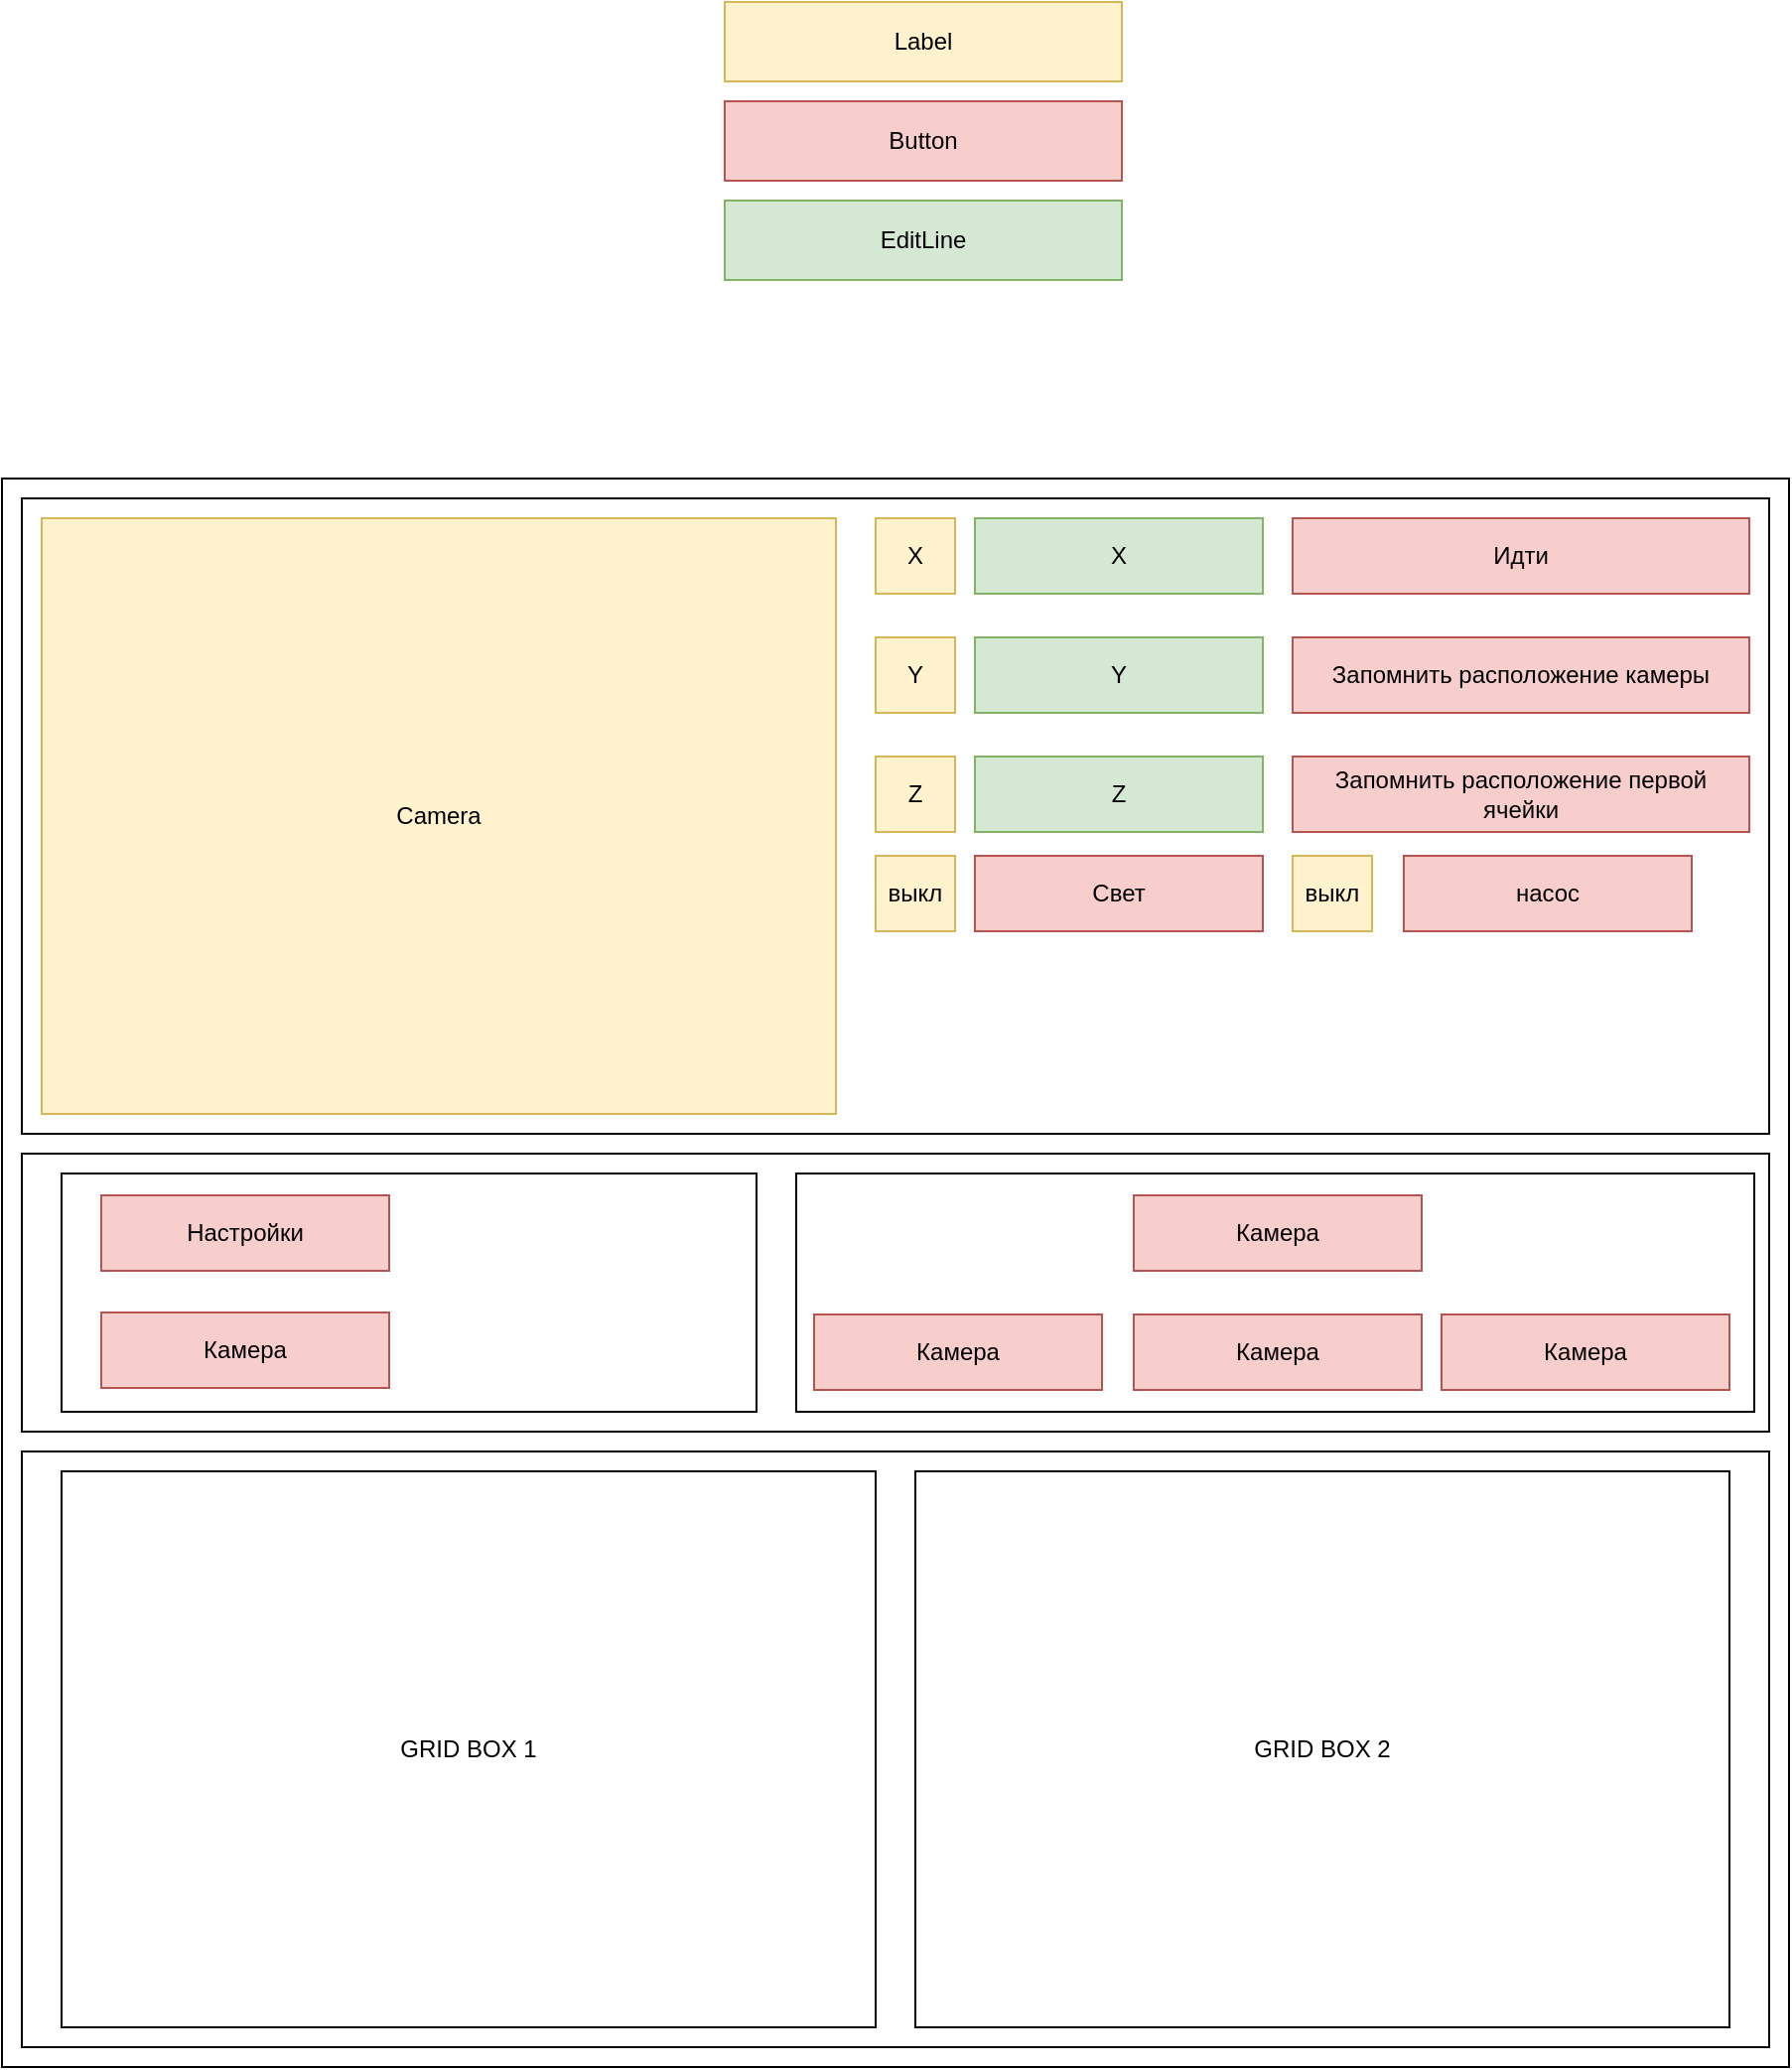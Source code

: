 <mxfile version="21.7.5" type="device">
  <diagram name="Страница — 1" id="e6S9M1SVRDEk9HZY0nd2">
    <mxGraphModel dx="1488" dy="1062" grid="1" gridSize="10" guides="1" tooltips="1" connect="1" arrows="1" fold="1" page="0" pageScale="1" pageWidth="827" pageHeight="1169" math="0" shadow="0">
      <root>
        <mxCell id="0" />
        <mxCell id="1" parent="0" />
        <mxCell id="U4VAubOe-vrRN7NHzxHv-2" value="" style="rounded=0;whiteSpace=wrap;html=1;" parent="1" vertex="1">
          <mxGeometry y="220" width="900" height="800" as="geometry" />
        </mxCell>
        <mxCell id="U4VAubOe-vrRN7NHzxHv-28" value="" style="rounded=0;whiteSpace=wrap;html=1;" parent="1" vertex="1">
          <mxGeometry x="10" y="230" width="880" height="320" as="geometry" />
        </mxCell>
        <mxCell id="U4VAubOe-vrRN7NHzxHv-3" value="Camera" style="rounded=0;whiteSpace=wrap;html=1;fillColor=#fff2cc;strokeColor=#d6b656;" parent="1" vertex="1">
          <mxGeometry x="20" y="240" width="400" height="300" as="geometry" />
        </mxCell>
        <mxCell id="U4VAubOe-vrRN7NHzxHv-4" value="X" style="rounded=0;whiteSpace=wrap;html=1;fillColor=#fff2cc;strokeColor=#d6b656;" parent="1" vertex="1">
          <mxGeometry x="440" y="240" width="40" height="38" as="geometry" />
        </mxCell>
        <mxCell id="U4VAubOe-vrRN7NHzxHv-5" value="Y" style="rounded=0;whiteSpace=wrap;html=1;fillColor=#fff2cc;strokeColor=#d6b656;" parent="1" vertex="1">
          <mxGeometry x="440" y="300" width="40" height="38" as="geometry" />
        </mxCell>
        <mxCell id="U4VAubOe-vrRN7NHzxHv-6" value="X" style="rounded=0;whiteSpace=wrap;html=1;fillColor=#d5e8d4;strokeColor=#82b366;" parent="1" vertex="1">
          <mxGeometry x="490" y="240" width="145" height="38" as="geometry" />
        </mxCell>
        <mxCell id="U4VAubOe-vrRN7NHzxHv-7" value="Y" style="rounded=0;whiteSpace=wrap;html=1;fillColor=#d5e8d4;strokeColor=#82b366;" parent="1" vertex="1">
          <mxGeometry x="490" y="300" width="145" height="38" as="geometry" />
        </mxCell>
        <mxCell id="U4VAubOe-vrRN7NHzxHv-11" value="Свет" style="rounded=0;whiteSpace=wrap;html=1;fillColor=#f8cecc;strokeColor=#b85450;" parent="1" vertex="1">
          <mxGeometry x="490" y="410" width="145" height="38" as="geometry" />
        </mxCell>
        <mxCell id="U4VAubOe-vrRN7NHzxHv-12" value="Z" style="rounded=0;whiteSpace=wrap;html=1;fillColor=#fff2cc;strokeColor=#d6b656;" parent="1" vertex="1">
          <mxGeometry x="440" y="360" width="40" height="38" as="geometry" />
        </mxCell>
        <mxCell id="U4VAubOe-vrRN7NHzxHv-13" value="Z" style="rounded=0;whiteSpace=wrap;html=1;fillColor=#d5e8d4;strokeColor=#82b366;" parent="1" vertex="1">
          <mxGeometry x="490" y="360" width="145" height="38" as="geometry" />
        </mxCell>
        <mxCell id="U4VAubOe-vrRN7NHzxHv-14" value="выкл" style="rounded=0;whiteSpace=wrap;html=1;fillColor=#fff2cc;strokeColor=#d6b656;" parent="1" vertex="1">
          <mxGeometry x="440" y="410" width="40" height="38" as="geometry" />
        </mxCell>
        <mxCell id="U4VAubOe-vrRN7NHzxHv-15" value="Идти" style="rounded=0;whiteSpace=wrap;html=1;fillColor=#f8cecc;strokeColor=#b85450;" parent="1" vertex="1">
          <mxGeometry x="650" y="240" width="230" height="38" as="geometry" />
        </mxCell>
        <mxCell id="U4VAubOe-vrRN7NHzxHv-16" value="Label" style="rounded=0;whiteSpace=wrap;html=1;fillColor=#fff2cc;strokeColor=#d6b656;" parent="1" vertex="1">
          <mxGeometry x="364" y="-20" width="200" height="40" as="geometry" />
        </mxCell>
        <mxCell id="U4VAubOe-vrRN7NHzxHv-17" value="Button" style="rounded=0;whiteSpace=wrap;html=1;fillColor=#f8cecc;strokeColor=#b85450;" parent="1" vertex="1">
          <mxGeometry x="364" y="30" width="200" height="40" as="geometry" />
        </mxCell>
        <mxCell id="U4VAubOe-vrRN7NHzxHv-20" value="Запомнить расположение камеры" style="rounded=0;whiteSpace=wrap;html=1;fillColor=#f8cecc;strokeColor=#b85450;" parent="1" vertex="1">
          <mxGeometry x="650" y="300" width="230" height="38" as="geometry" />
        </mxCell>
        <mxCell id="U4VAubOe-vrRN7NHzxHv-21" value="Запомнить расположение первой ячейки" style="rounded=0;whiteSpace=wrap;html=1;fillColor=#f8cecc;strokeColor=#b85450;" parent="1" vertex="1">
          <mxGeometry x="650" y="360" width="230" height="38" as="geometry" />
        </mxCell>
        <mxCell id="U4VAubOe-vrRN7NHzxHv-22" value="EditLine" style="rounded=0;whiteSpace=wrap;html=1;fillColor=#d5e8d4;strokeColor=#82b366;" parent="1" vertex="1">
          <mxGeometry x="364" y="80" width="200" height="40" as="geometry" />
        </mxCell>
        <mxCell id="U4VAubOe-vrRN7NHzxHv-25" value="" style="rounded=0;whiteSpace=wrap;html=1;" parent="1" vertex="1">
          <mxGeometry x="10" y="710" width="880" height="300" as="geometry" />
        </mxCell>
        <mxCell id="U4VAubOe-vrRN7NHzxHv-26" value="GRID BOX 1" style="rounded=0;whiteSpace=wrap;html=1;" parent="1" vertex="1">
          <mxGeometry x="30" y="720" width="410" height="280" as="geometry" />
        </mxCell>
        <mxCell id="U4VAubOe-vrRN7NHzxHv-27" value="GRID BOX 2" style="rounded=0;whiteSpace=wrap;html=1;" parent="1" vertex="1">
          <mxGeometry x="460" y="720" width="410" height="280" as="geometry" />
        </mxCell>
        <mxCell id="Wiw9EYrapDJWxhbOS_T9-4" value="насос" style="rounded=0;whiteSpace=wrap;html=1;fillColor=#f8cecc;strokeColor=#b85450;" vertex="1" parent="1">
          <mxGeometry x="706" y="410" width="145" height="38" as="geometry" />
        </mxCell>
        <mxCell id="Wiw9EYrapDJWxhbOS_T9-5" value="выкл" style="rounded=0;whiteSpace=wrap;html=1;fillColor=#fff2cc;strokeColor=#d6b656;" vertex="1" parent="1">
          <mxGeometry x="650" y="410" width="40" height="38" as="geometry" />
        </mxCell>
        <mxCell id="Wiw9EYrapDJWxhbOS_T9-6" value="" style="rounded=0;whiteSpace=wrap;html=1;" vertex="1" parent="1">
          <mxGeometry x="10" y="560" width="880" height="140" as="geometry" />
        </mxCell>
        <mxCell id="Wiw9EYrapDJWxhbOS_T9-14" value="" style="rounded=0;whiteSpace=wrap;html=1;" vertex="1" parent="1">
          <mxGeometry x="30" y="570" width="350" height="120" as="geometry" />
        </mxCell>
        <mxCell id="Wiw9EYrapDJWxhbOS_T9-7" value="Настройки" style="rounded=0;whiteSpace=wrap;html=1;fillColor=#f8cecc;strokeColor=#b85450;" vertex="1" parent="1">
          <mxGeometry x="50" y="581" width="145" height="38" as="geometry" />
        </mxCell>
        <mxCell id="Wiw9EYrapDJWxhbOS_T9-8" value="Камера" style="rounded=0;whiteSpace=wrap;html=1;fillColor=#f8cecc;strokeColor=#b85450;" vertex="1" parent="1">
          <mxGeometry x="50" y="640" width="145" height="38" as="geometry" />
        </mxCell>
        <mxCell id="Wiw9EYrapDJWxhbOS_T9-13" value="" style="rounded=0;whiteSpace=wrap;html=1;" vertex="1" parent="1">
          <mxGeometry x="400" y="570" width="482.5" height="120" as="geometry" />
        </mxCell>
        <mxCell id="Wiw9EYrapDJWxhbOS_T9-9" value="Камера" style="rounded=0;whiteSpace=wrap;html=1;fillColor=#f8cecc;strokeColor=#b85450;" vertex="1" parent="1">
          <mxGeometry x="725" y="641" width="145" height="38" as="geometry" />
        </mxCell>
        <mxCell id="Wiw9EYrapDJWxhbOS_T9-10" value="Камера" style="rounded=0;whiteSpace=wrap;html=1;fillColor=#f8cecc;strokeColor=#b85450;" vertex="1" parent="1">
          <mxGeometry x="570" y="641" width="145" height="38" as="geometry" />
        </mxCell>
        <mxCell id="Wiw9EYrapDJWxhbOS_T9-11" value="Камера" style="rounded=0;whiteSpace=wrap;html=1;fillColor=#f8cecc;strokeColor=#b85450;" vertex="1" parent="1">
          <mxGeometry x="409" y="641" width="145" height="38" as="geometry" />
        </mxCell>
        <mxCell id="Wiw9EYrapDJWxhbOS_T9-12" value="Камера" style="rounded=0;whiteSpace=wrap;html=1;fillColor=#f8cecc;strokeColor=#b85450;" vertex="1" parent="1">
          <mxGeometry x="570" y="581" width="145" height="38" as="geometry" />
        </mxCell>
      </root>
    </mxGraphModel>
  </diagram>
</mxfile>
